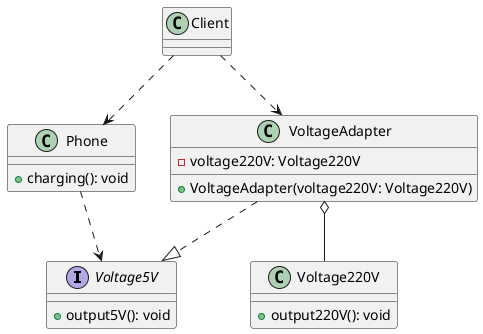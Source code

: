 @startuml
interface Voltage5V{
+ output5V(): void
}
class Voltage220V{
+ output220V(): void
}
class VoltageAdapter{
- voltage220V: Voltage220V
+VoltageAdapter(voltage220V: Voltage220V)
}
VoltageAdapter o-- Voltage220V
VoltageAdapter ..|> Voltage5V

class Phone{
+ charging(): void
}
Phone ..> Voltage5V

class Client
Client ..> Phone
Client ..> VoltageAdapter

@enduml